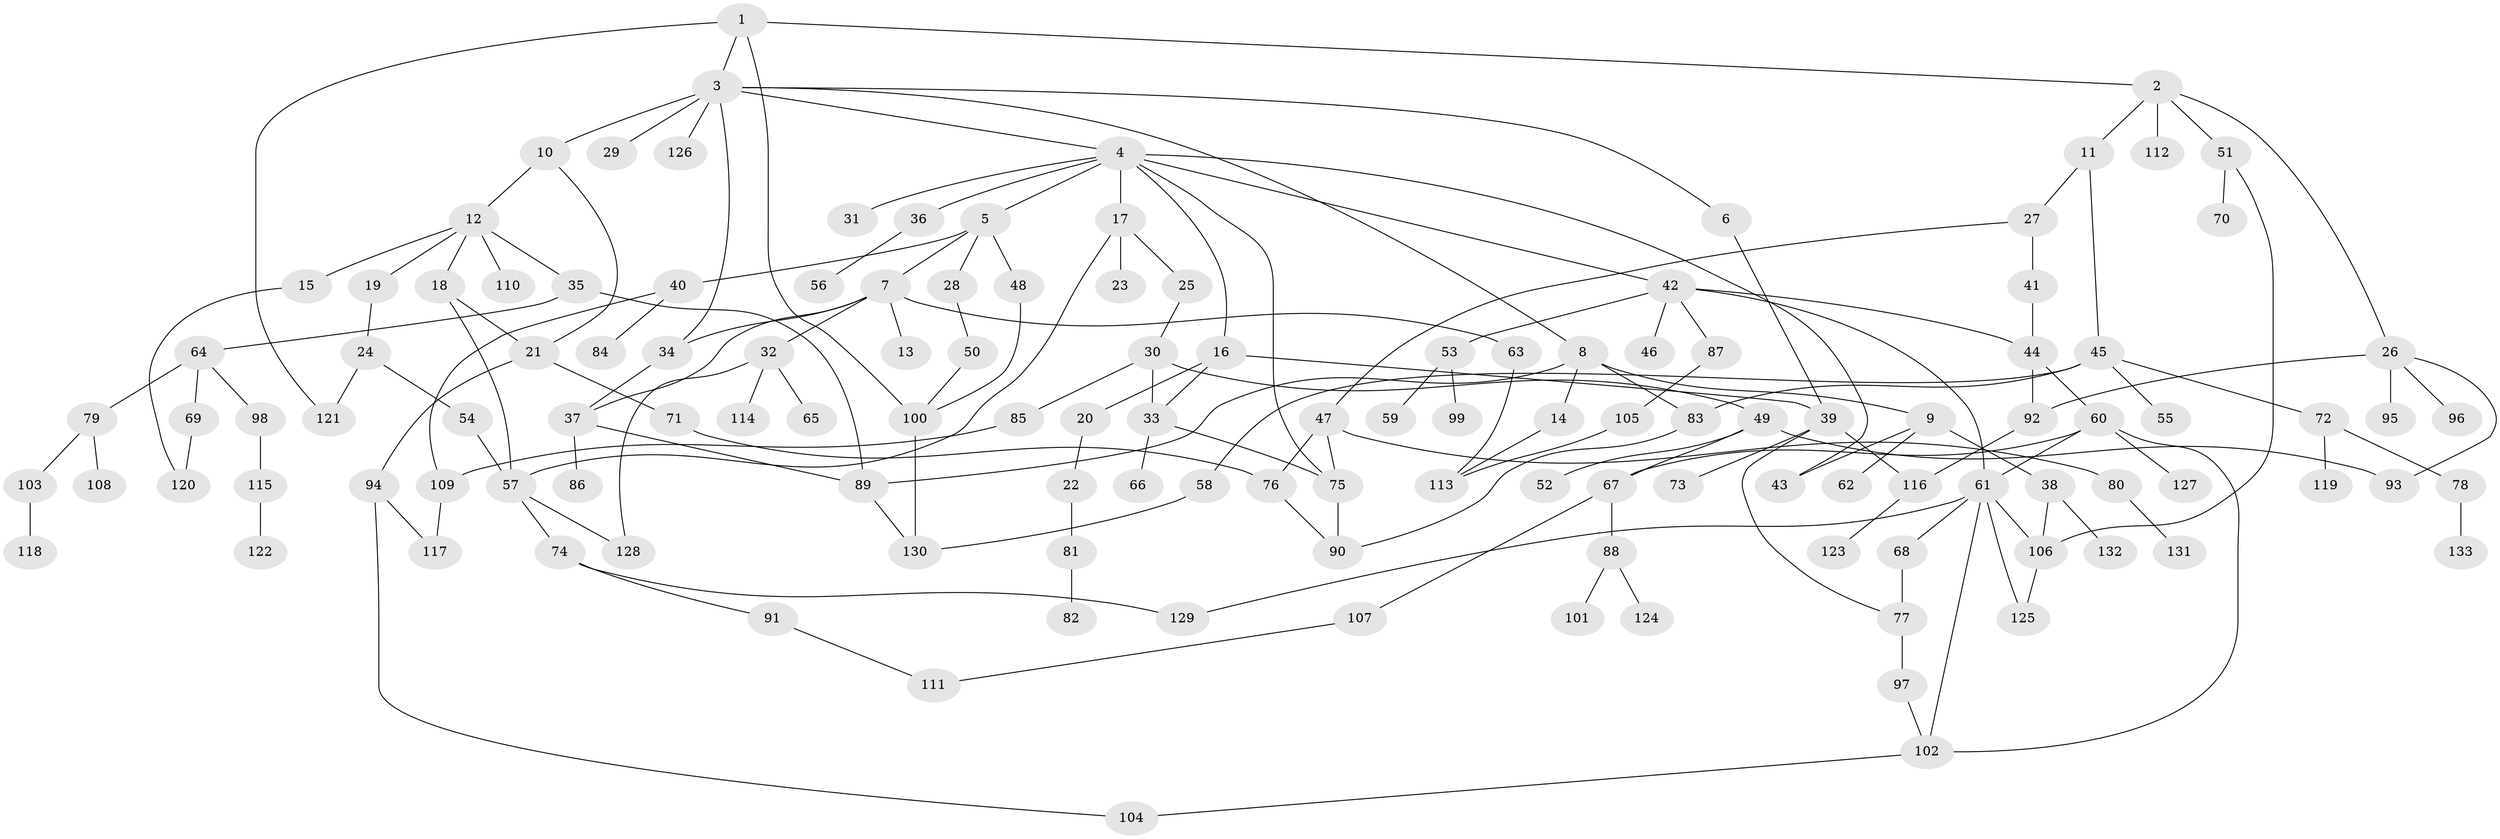 // Generated by graph-tools (version 1.1) at 2025/10/02/27/25 16:10:54]
// undirected, 133 vertices, 174 edges
graph export_dot {
graph [start="1"]
  node [color=gray90,style=filled];
  1;
  2;
  3;
  4;
  5;
  6;
  7;
  8;
  9;
  10;
  11;
  12;
  13;
  14;
  15;
  16;
  17;
  18;
  19;
  20;
  21;
  22;
  23;
  24;
  25;
  26;
  27;
  28;
  29;
  30;
  31;
  32;
  33;
  34;
  35;
  36;
  37;
  38;
  39;
  40;
  41;
  42;
  43;
  44;
  45;
  46;
  47;
  48;
  49;
  50;
  51;
  52;
  53;
  54;
  55;
  56;
  57;
  58;
  59;
  60;
  61;
  62;
  63;
  64;
  65;
  66;
  67;
  68;
  69;
  70;
  71;
  72;
  73;
  74;
  75;
  76;
  77;
  78;
  79;
  80;
  81;
  82;
  83;
  84;
  85;
  86;
  87;
  88;
  89;
  90;
  91;
  92;
  93;
  94;
  95;
  96;
  97;
  98;
  99;
  100;
  101;
  102;
  103;
  104;
  105;
  106;
  107;
  108;
  109;
  110;
  111;
  112;
  113;
  114;
  115;
  116;
  117;
  118;
  119;
  120;
  121;
  122;
  123;
  124;
  125;
  126;
  127;
  128;
  129;
  130;
  131;
  132;
  133;
  1 -- 2;
  1 -- 3;
  1 -- 100;
  1 -- 121;
  2 -- 11;
  2 -- 26;
  2 -- 51;
  2 -- 112;
  3 -- 4;
  3 -- 6;
  3 -- 8;
  3 -- 10;
  3 -- 29;
  3 -- 34;
  3 -- 126;
  4 -- 5;
  4 -- 16;
  4 -- 17;
  4 -- 31;
  4 -- 36;
  4 -- 42;
  4 -- 43;
  4 -- 75;
  5 -- 7;
  5 -- 28;
  5 -- 40;
  5 -- 48;
  6 -- 39;
  7 -- 13;
  7 -- 32;
  7 -- 37;
  7 -- 63;
  7 -- 34;
  8 -- 9;
  8 -- 14;
  8 -- 83;
  8 -- 89;
  9 -- 38;
  9 -- 62;
  9 -- 43;
  10 -- 12;
  10 -- 21;
  11 -- 27;
  11 -- 45;
  12 -- 15;
  12 -- 18;
  12 -- 19;
  12 -- 35;
  12 -- 110;
  14 -- 113;
  15 -- 120;
  16 -- 20;
  16 -- 39;
  16 -- 33;
  17 -- 23;
  17 -- 25;
  17 -- 57;
  18 -- 21;
  18 -- 57;
  19 -- 24;
  20 -- 22;
  21 -- 71;
  21 -- 94;
  22 -- 81;
  24 -- 54;
  24 -- 121;
  25 -- 30;
  26 -- 92;
  26 -- 93;
  26 -- 95;
  26 -- 96;
  27 -- 41;
  27 -- 47;
  28 -- 50;
  30 -- 33;
  30 -- 49;
  30 -- 85;
  32 -- 65;
  32 -- 114;
  32 -- 128;
  33 -- 66;
  33 -- 75;
  34 -- 37;
  35 -- 64;
  35 -- 89;
  36 -- 56;
  37 -- 86;
  37 -- 89;
  38 -- 106;
  38 -- 132;
  39 -- 73;
  39 -- 116;
  39 -- 77;
  40 -- 84;
  40 -- 109;
  41 -- 44;
  42 -- 46;
  42 -- 53;
  42 -- 61;
  42 -- 87;
  42 -- 44;
  44 -- 60;
  44 -- 92;
  45 -- 55;
  45 -- 58;
  45 -- 72;
  45 -- 83;
  47 -- 80;
  47 -- 76;
  47 -- 75;
  48 -- 100;
  49 -- 52;
  49 -- 67;
  49 -- 93;
  50 -- 100;
  51 -- 70;
  51 -- 106;
  53 -- 59;
  53 -- 99;
  54 -- 57;
  57 -- 74;
  57 -- 128;
  58 -- 130;
  60 -- 127;
  60 -- 102;
  60 -- 61;
  60 -- 67;
  61 -- 68;
  61 -- 102;
  61 -- 129;
  61 -- 106;
  61 -- 125;
  63 -- 113;
  64 -- 69;
  64 -- 79;
  64 -- 98;
  67 -- 88;
  67 -- 107;
  68 -- 77;
  69 -- 120;
  71 -- 76;
  72 -- 78;
  72 -- 119;
  74 -- 91;
  74 -- 129;
  75 -- 90;
  76 -- 90;
  77 -- 97;
  78 -- 133;
  79 -- 103;
  79 -- 108;
  80 -- 131;
  81 -- 82;
  83 -- 90;
  85 -- 109;
  87 -- 105;
  88 -- 101;
  88 -- 124;
  89 -- 130;
  91 -- 111;
  92 -- 116;
  94 -- 117;
  94 -- 104;
  97 -- 102;
  98 -- 115;
  100 -- 130;
  102 -- 104;
  103 -- 118;
  105 -- 113;
  106 -- 125;
  107 -- 111;
  109 -- 117;
  115 -- 122;
  116 -- 123;
}
